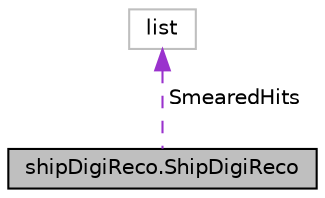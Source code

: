 digraph "shipDigiReco.ShipDigiReco"
{
 // LATEX_PDF_SIZE
  edge [fontname="Helvetica",fontsize="10",labelfontname="Helvetica",labelfontsize="10"];
  node [fontname="Helvetica",fontsize="10",shape=record];
  Node1 [label="shipDigiReco.ShipDigiReco",height=0.2,width=0.4,color="black", fillcolor="grey75", style="filled", fontcolor="black",tooltip=" "];
  Node2 -> Node1 [dir="back",color="darkorchid3",fontsize="10",style="dashed",label=" SmearedHits" ,fontname="Helvetica"];
  Node2 [label="list",height=0.2,width=0.4,color="grey75", fillcolor="white", style="filled",tooltip=" "];
}
